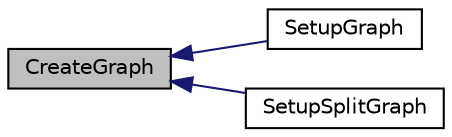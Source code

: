 digraph "CreateGraph"
{
  edge [fontname="Helvetica",fontsize="10",labelfontname="Helvetica",labelfontsize="10"];
  node [fontname="Helvetica",fontsize="10",shape=record];
  rankdir="LR";
  Node7 [label="CreateGraph",height=0.2,width=0.4,color="black", fillcolor="grey75", style="filled", fontcolor="black"];
  Node7 -> Node8 [dir="back",color="midnightblue",fontsize="10",style="solid",fontname="Helvetica"];
  Node8 [label="SetupGraph",height=0.2,width=0.4,color="black", fillcolor="white", style="filled",URL="$dd/d06/libmetis_2proto_8h.html#a9192cba632de98d1759721a5676eaf05"];
  Node7 -> Node9 [dir="back",color="midnightblue",fontsize="10",style="solid",fontname="Helvetica"];
  Node9 [label="SetupSplitGraph",height=0.2,width=0.4,color="black", fillcolor="white", style="filled",URL="$dd/d06/libmetis_2proto_8h.html#ad1dfd83fc2dc5e9f855c2d86b960c809"];
}
